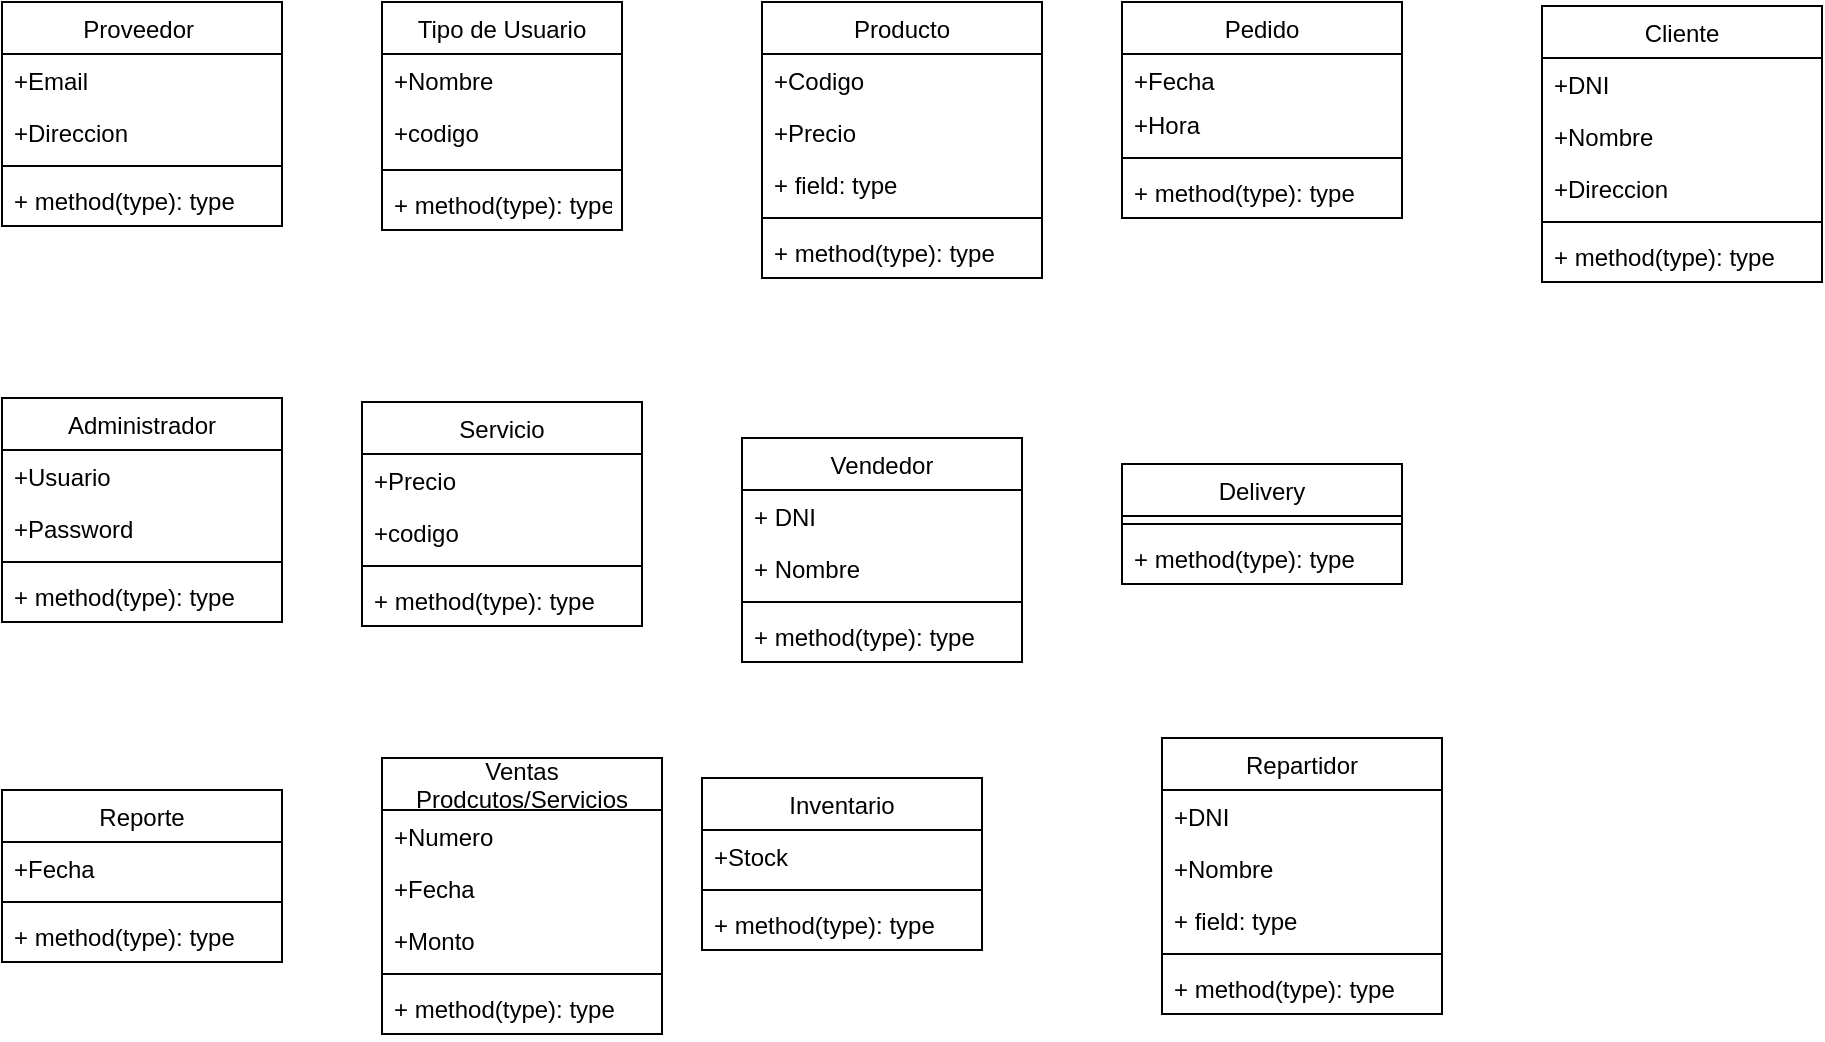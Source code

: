 <mxfile version="13.10.0" type="github">
  <diagram name="Page-1" id="c4acf3e9-155e-7222-9cf6-157b1a14988f">
    <mxGraphModel dx="1108" dy="482" grid="1" gridSize="10" guides="1" tooltips="1" connect="1" arrows="1" fold="1" page="1" pageScale="1" pageWidth="850" pageHeight="1100" background="#ffffff" math="0" shadow="0">
      <root>
        <mxCell id="0" />
        <mxCell id="1" parent="0" />
        <mxCell id="CmUBBxiMSyPNGOipAkzR-56" value="Vendedor" style="swimlane;fontStyle=0;childLayout=stackLayout;horizontal=1;startSize=26;fillColor=none;horizontalStack=0;resizeParent=1;resizeParentMax=0;resizeLast=0;collapsible=1;marginBottom=0;" vertex="1" parent="1">
          <mxGeometry x="400" y="230" width="140" height="112" as="geometry" />
        </mxCell>
        <mxCell id="CmUBBxiMSyPNGOipAkzR-57" value="+ DNI" style="text;strokeColor=none;fillColor=none;align=left;verticalAlign=top;spacingLeft=4;spacingRight=4;overflow=hidden;rotatable=0;points=[[0,0.5],[1,0.5]];portConstraint=eastwest;" vertex="1" parent="CmUBBxiMSyPNGOipAkzR-56">
          <mxGeometry y="26" width="140" height="26" as="geometry" />
        </mxCell>
        <mxCell id="CmUBBxiMSyPNGOipAkzR-58" value="+ Nombre" style="text;strokeColor=none;fillColor=none;align=left;verticalAlign=top;spacingLeft=4;spacingRight=4;overflow=hidden;rotatable=0;points=[[0,0.5],[1,0.5]];portConstraint=eastwest;" vertex="1" parent="CmUBBxiMSyPNGOipAkzR-56">
          <mxGeometry y="52" width="140" height="26" as="geometry" />
        </mxCell>
        <mxCell id="CmUBBxiMSyPNGOipAkzR-113" value="" style="line;strokeWidth=1;fillColor=none;align=left;verticalAlign=middle;spacingTop=-1;spacingLeft=3;spacingRight=3;rotatable=0;labelPosition=right;points=[];portConstraint=eastwest;" vertex="1" parent="CmUBBxiMSyPNGOipAkzR-56">
          <mxGeometry y="78" width="140" height="8" as="geometry" />
        </mxCell>
        <mxCell id="CmUBBxiMSyPNGOipAkzR-137" value="+ method(type): type" style="text;strokeColor=none;fillColor=none;align=left;verticalAlign=top;spacingLeft=4;spacingRight=4;overflow=hidden;rotatable=0;points=[[0,0.5],[1,0.5]];portConstraint=eastwest;" vertex="1" parent="CmUBBxiMSyPNGOipAkzR-56">
          <mxGeometry y="86" width="140" height="26" as="geometry" />
        </mxCell>
        <mxCell id="CmUBBxiMSyPNGOipAkzR-59" value="Reporte" style="swimlane;fontStyle=0;childLayout=stackLayout;horizontal=1;startSize=26;fillColor=none;horizontalStack=0;resizeParent=1;resizeParentMax=0;resizeLast=0;collapsible=1;marginBottom=0;" vertex="1" parent="1">
          <mxGeometry x="30" y="406" width="140" height="86" as="geometry" />
        </mxCell>
        <mxCell id="CmUBBxiMSyPNGOipAkzR-60" value="+Fecha" style="text;strokeColor=none;fillColor=none;align=left;verticalAlign=top;spacingLeft=4;spacingRight=4;overflow=hidden;rotatable=0;points=[[0,0.5],[1,0.5]];portConstraint=eastwest;" vertex="1" parent="CmUBBxiMSyPNGOipAkzR-59">
          <mxGeometry y="26" width="140" height="26" as="geometry" />
        </mxCell>
        <mxCell id="CmUBBxiMSyPNGOipAkzR-120" value="" style="line;strokeWidth=1;fillColor=none;align=left;verticalAlign=middle;spacingTop=-1;spacingLeft=3;spacingRight=3;rotatable=0;labelPosition=right;points=[];portConstraint=eastwest;" vertex="1" parent="CmUBBxiMSyPNGOipAkzR-59">
          <mxGeometry y="52" width="140" height="8" as="geometry" />
        </mxCell>
        <mxCell id="CmUBBxiMSyPNGOipAkzR-140" value="+ method(type): type" style="text;strokeColor=none;fillColor=none;align=left;verticalAlign=top;spacingLeft=4;spacingRight=4;overflow=hidden;rotatable=0;points=[[0,0.5],[1,0.5]];portConstraint=eastwest;" vertex="1" parent="CmUBBxiMSyPNGOipAkzR-59">
          <mxGeometry y="60" width="140" height="26" as="geometry" />
        </mxCell>
        <mxCell id="CmUBBxiMSyPNGOipAkzR-61" value="Inventario" style="swimlane;fontStyle=0;childLayout=stackLayout;horizontal=1;startSize=26;fillColor=none;horizontalStack=0;resizeParent=1;resizeParentMax=0;resizeLast=0;collapsible=1;marginBottom=0;" vertex="1" parent="1">
          <mxGeometry x="380" y="400" width="140" height="86" as="geometry" />
        </mxCell>
        <mxCell id="CmUBBxiMSyPNGOipAkzR-62" value="+Stock" style="text;strokeColor=none;fillColor=none;align=left;verticalAlign=top;spacingLeft=4;spacingRight=4;overflow=hidden;rotatable=0;points=[[0,0.5],[1,0.5]];portConstraint=eastwest;" vertex="1" parent="CmUBBxiMSyPNGOipAkzR-61">
          <mxGeometry y="26" width="140" height="26" as="geometry" />
        </mxCell>
        <mxCell id="CmUBBxiMSyPNGOipAkzR-122" value="" style="line;strokeWidth=1;fillColor=none;align=left;verticalAlign=middle;spacingTop=-1;spacingLeft=3;spacingRight=3;rotatable=0;labelPosition=right;points=[];portConstraint=eastwest;" vertex="1" parent="CmUBBxiMSyPNGOipAkzR-61">
          <mxGeometry y="52" width="140" height="8" as="geometry" />
        </mxCell>
        <mxCell id="CmUBBxiMSyPNGOipAkzR-143" value="+ method(type): type" style="text;strokeColor=none;fillColor=none;align=left;verticalAlign=top;spacingLeft=4;spacingRight=4;overflow=hidden;rotatable=0;points=[[0,0.5],[1,0.5]];portConstraint=eastwest;" vertex="1" parent="CmUBBxiMSyPNGOipAkzR-61">
          <mxGeometry y="60" width="140" height="26" as="geometry" />
        </mxCell>
        <mxCell id="CmUBBxiMSyPNGOipAkzR-63" value="Proveedor " style="swimlane;fontStyle=0;childLayout=stackLayout;horizontal=1;startSize=26;fillColor=none;horizontalStack=0;resizeParent=1;resizeParentMax=0;resizeLast=0;collapsible=1;marginBottom=0;" vertex="1" parent="1">
          <mxGeometry x="30" y="12" width="140" height="112" as="geometry" />
        </mxCell>
        <mxCell id="CmUBBxiMSyPNGOipAkzR-64" value="+Email" style="text;strokeColor=none;fillColor=none;align=left;verticalAlign=top;spacingLeft=4;spacingRight=4;overflow=hidden;rotatable=0;points=[[0,0.5],[1,0.5]];portConstraint=eastwest;" vertex="1" parent="CmUBBxiMSyPNGOipAkzR-63">
          <mxGeometry y="26" width="140" height="26" as="geometry" />
        </mxCell>
        <mxCell id="CmUBBxiMSyPNGOipAkzR-65" value="+Direccion" style="text;strokeColor=none;fillColor=none;align=left;verticalAlign=top;spacingLeft=4;spacingRight=4;overflow=hidden;rotatable=0;points=[[0,0.5],[1,0.5]];portConstraint=eastwest;" vertex="1" parent="CmUBBxiMSyPNGOipAkzR-63">
          <mxGeometry y="52" width="140" height="26" as="geometry" />
        </mxCell>
        <mxCell id="CmUBBxiMSyPNGOipAkzR-111" value="" style="line;strokeWidth=1;fillColor=none;align=left;verticalAlign=middle;spacingTop=-1;spacingLeft=3;spacingRight=3;rotatable=0;labelPosition=right;points=[];portConstraint=eastwest;" vertex="1" parent="CmUBBxiMSyPNGOipAkzR-63">
          <mxGeometry y="78" width="140" height="8" as="geometry" />
        </mxCell>
        <mxCell id="CmUBBxiMSyPNGOipAkzR-135" value="+ method(type): type" style="text;strokeColor=none;fillColor=none;align=left;verticalAlign=top;spacingLeft=4;spacingRight=4;overflow=hidden;rotatable=0;points=[[0,0.5],[1,0.5]];portConstraint=eastwest;" vertex="1" parent="CmUBBxiMSyPNGOipAkzR-63">
          <mxGeometry y="86" width="140" height="26" as="geometry" />
        </mxCell>
        <mxCell id="CmUBBxiMSyPNGOipAkzR-66" value="Administrador" style="swimlane;fontStyle=0;childLayout=stackLayout;horizontal=1;startSize=26;fillColor=none;horizontalStack=0;resizeParent=1;resizeParentMax=0;resizeLast=0;collapsible=1;marginBottom=0;" vertex="1" parent="1">
          <mxGeometry x="30" y="210" width="140" height="112" as="geometry" />
        </mxCell>
        <mxCell id="CmUBBxiMSyPNGOipAkzR-67" value="+Usuario" style="text;strokeColor=none;fillColor=none;align=left;verticalAlign=top;spacingLeft=4;spacingRight=4;overflow=hidden;rotatable=0;points=[[0,0.5],[1,0.5]];portConstraint=eastwest;" vertex="1" parent="CmUBBxiMSyPNGOipAkzR-66">
          <mxGeometry y="26" width="140" height="26" as="geometry" />
        </mxCell>
        <mxCell id="CmUBBxiMSyPNGOipAkzR-68" value="+Password" style="text;strokeColor=none;fillColor=none;align=left;verticalAlign=top;spacingLeft=4;spacingRight=4;overflow=hidden;rotatable=0;points=[[0,0.5],[1,0.5]];portConstraint=eastwest;" vertex="1" parent="CmUBBxiMSyPNGOipAkzR-66">
          <mxGeometry y="52" width="140" height="26" as="geometry" />
        </mxCell>
        <mxCell id="CmUBBxiMSyPNGOipAkzR-115" value="" style="line;strokeWidth=1;fillColor=none;align=left;verticalAlign=middle;spacingTop=-1;spacingLeft=3;spacingRight=3;rotatable=0;labelPosition=right;points=[];portConstraint=eastwest;" vertex="1" parent="CmUBBxiMSyPNGOipAkzR-66">
          <mxGeometry y="78" width="140" height="8" as="geometry" />
        </mxCell>
        <mxCell id="CmUBBxiMSyPNGOipAkzR-141" value="+ method(type): type" style="text;strokeColor=none;fillColor=none;align=left;verticalAlign=top;spacingLeft=4;spacingRight=4;overflow=hidden;rotatable=0;points=[[0,0.5],[1,0.5]];portConstraint=eastwest;" vertex="1" parent="CmUBBxiMSyPNGOipAkzR-66">
          <mxGeometry y="86" width="140" height="26" as="geometry" />
        </mxCell>
        <mxCell id="CmUBBxiMSyPNGOipAkzR-69" value="Servicio" style="swimlane;fontStyle=0;childLayout=stackLayout;horizontal=1;startSize=26;fillColor=none;horizontalStack=0;resizeParent=1;resizeParentMax=0;resizeLast=0;collapsible=1;marginBottom=0;" vertex="1" parent="1">
          <mxGeometry x="210" y="212" width="140" height="112" as="geometry" />
        </mxCell>
        <mxCell id="CmUBBxiMSyPNGOipAkzR-70" value="+Precio" style="text;strokeColor=none;fillColor=none;align=left;verticalAlign=top;spacingLeft=4;spacingRight=4;overflow=hidden;rotatable=0;points=[[0,0.5],[1,0.5]];portConstraint=eastwest;" vertex="1" parent="CmUBBxiMSyPNGOipAkzR-69">
          <mxGeometry y="26" width="140" height="26" as="geometry" />
        </mxCell>
        <mxCell id="CmUBBxiMSyPNGOipAkzR-71" value="+codigo" style="text;strokeColor=none;fillColor=none;align=left;verticalAlign=top;spacingLeft=4;spacingRight=4;overflow=hidden;rotatable=0;points=[[0,0.5],[1,0.5]];portConstraint=eastwest;" vertex="1" parent="CmUBBxiMSyPNGOipAkzR-69">
          <mxGeometry y="52" width="140" height="26" as="geometry" />
        </mxCell>
        <mxCell id="CmUBBxiMSyPNGOipAkzR-114" value="" style="line;strokeWidth=1;fillColor=none;align=left;verticalAlign=middle;spacingTop=-1;spacingLeft=3;spacingRight=3;rotatable=0;labelPosition=right;points=[];portConstraint=eastwest;" vertex="1" parent="CmUBBxiMSyPNGOipAkzR-69">
          <mxGeometry y="78" width="140" height="8" as="geometry" />
        </mxCell>
        <mxCell id="CmUBBxiMSyPNGOipAkzR-136" value="+ method(type): type" style="text;strokeColor=none;fillColor=none;align=left;verticalAlign=top;spacingLeft=4;spacingRight=4;overflow=hidden;rotatable=0;points=[[0,0.5],[1,0.5]];portConstraint=eastwest;" vertex="1" parent="CmUBBxiMSyPNGOipAkzR-69">
          <mxGeometry y="86" width="140" height="26" as="geometry" />
        </mxCell>
        <mxCell id="CmUBBxiMSyPNGOipAkzR-72" value="Producto" style="swimlane;fontStyle=0;childLayout=stackLayout;horizontal=1;startSize=26;fillColor=none;horizontalStack=0;resizeParent=1;resizeParentMax=0;resizeLast=0;collapsible=1;marginBottom=0;" vertex="1" parent="1">
          <mxGeometry x="410" y="12" width="140" height="138" as="geometry" />
        </mxCell>
        <mxCell id="CmUBBxiMSyPNGOipAkzR-73" value="+Codigo" style="text;strokeColor=none;fillColor=none;align=left;verticalAlign=top;spacingLeft=4;spacingRight=4;overflow=hidden;rotatable=0;points=[[0,0.5],[1,0.5]];portConstraint=eastwest;" vertex="1" parent="CmUBBxiMSyPNGOipAkzR-72">
          <mxGeometry y="26" width="140" height="26" as="geometry" />
        </mxCell>
        <mxCell id="CmUBBxiMSyPNGOipAkzR-74" value="+Precio" style="text;strokeColor=none;fillColor=none;align=left;verticalAlign=top;spacingLeft=4;spacingRight=4;overflow=hidden;rotatable=0;points=[[0,0.5],[1,0.5]];portConstraint=eastwest;" vertex="1" parent="CmUBBxiMSyPNGOipAkzR-72">
          <mxGeometry y="52" width="140" height="26" as="geometry" />
        </mxCell>
        <mxCell id="CmUBBxiMSyPNGOipAkzR-75" value="+ field: type" style="text;strokeColor=none;fillColor=none;align=left;verticalAlign=top;spacingLeft=4;spacingRight=4;overflow=hidden;rotatable=0;points=[[0,0.5],[1,0.5]];portConstraint=eastwest;" vertex="1" parent="CmUBBxiMSyPNGOipAkzR-72">
          <mxGeometry y="78" width="140" height="26" as="geometry" />
        </mxCell>
        <mxCell id="CmUBBxiMSyPNGOipAkzR-118" value="" style="line;strokeWidth=1;fillColor=none;align=left;verticalAlign=middle;spacingTop=-1;spacingLeft=3;spacingRight=3;rotatable=0;labelPosition=right;points=[];portConstraint=eastwest;" vertex="1" parent="CmUBBxiMSyPNGOipAkzR-72">
          <mxGeometry y="104" width="140" height="8" as="geometry" />
        </mxCell>
        <mxCell id="CmUBBxiMSyPNGOipAkzR-139" value="+ method(type): type" style="text;strokeColor=none;fillColor=none;align=left;verticalAlign=top;spacingLeft=4;spacingRight=4;overflow=hidden;rotatable=0;points=[[0,0.5],[1,0.5]];portConstraint=eastwest;" vertex="1" parent="CmUBBxiMSyPNGOipAkzR-72">
          <mxGeometry y="112" width="140" height="26" as="geometry" />
        </mxCell>
        <mxCell id="CmUBBxiMSyPNGOipAkzR-76" value="Pedido" style="swimlane;fontStyle=0;childLayout=stackLayout;horizontal=1;startSize=26;fillColor=none;horizontalStack=0;resizeParent=1;resizeParentMax=0;resizeLast=0;collapsible=1;marginBottom=0;" vertex="1" parent="1">
          <mxGeometry x="590" y="12" width="140" height="108" as="geometry" />
        </mxCell>
        <mxCell id="CmUBBxiMSyPNGOipAkzR-77" value="+Fecha" style="text;strokeColor=none;fillColor=none;align=left;verticalAlign=top;spacingLeft=4;spacingRight=4;overflow=hidden;rotatable=0;points=[[0,0.5],[1,0.5]];portConstraint=eastwest;" vertex="1" parent="CmUBBxiMSyPNGOipAkzR-76">
          <mxGeometry y="26" width="140" height="22" as="geometry" />
        </mxCell>
        <mxCell id="CmUBBxiMSyPNGOipAkzR-78" value="+Hora" style="text;strokeColor=none;fillColor=none;align=left;verticalAlign=top;spacingLeft=4;spacingRight=4;overflow=hidden;rotatable=0;points=[[0,0.5],[1,0.5]];portConstraint=eastwest;" vertex="1" parent="CmUBBxiMSyPNGOipAkzR-76">
          <mxGeometry y="48" width="140" height="26" as="geometry" />
        </mxCell>
        <mxCell id="CmUBBxiMSyPNGOipAkzR-117" value="" style="line;strokeWidth=1;fillColor=none;align=left;verticalAlign=middle;spacingTop=-1;spacingLeft=3;spacingRight=3;rotatable=0;labelPosition=right;points=[];portConstraint=eastwest;" vertex="1" parent="CmUBBxiMSyPNGOipAkzR-76">
          <mxGeometry y="74" width="140" height="8" as="geometry" />
        </mxCell>
        <mxCell id="CmUBBxiMSyPNGOipAkzR-133" value="+ method(type): type" style="text;strokeColor=none;fillColor=none;align=left;verticalAlign=top;spacingLeft=4;spacingRight=4;overflow=hidden;rotatable=0;points=[[0,0.5],[1,0.5]];portConstraint=eastwest;" vertex="1" parent="CmUBBxiMSyPNGOipAkzR-76">
          <mxGeometry y="82" width="140" height="26" as="geometry" />
        </mxCell>
        <mxCell id="CmUBBxiMSyPNGOipAkzR-79" value="Cliente" style="swimlane;fontStyle=0;childLayout=stackLayout;horizontal=1;startSize=26;fillColor=none;horizontalStack=0;resizeParent=1;resizeParentMax=0;resizeLast=0;collapsible=1;marginBottom=0;" vertex="1" parent="1">
          <mxGeometry x="800" y="14" width="140" height="138" as="geometry" />
        </mxCell>
        <mxCell id="CmUBBxiMSyPNGOipAkzR-80" value="+DNI" style="text;strokeColor=none;fillColor=none;align=left;verticalAlign=top;spacingLeft=4;spacingRight=4;overflow=hidden;rotatable=0;points=[[0,0.5],[1,0.5]];portConstraint=eastwest;" vertex="1" parent="CmUBBxiMSyPNGOipAkzR-79">
          <mxGeometry y="26" width="140" height="26" as="geometry" />
        </mxCell>
        <mxCell id="CmUBBxiMSyPNGOipAkzR-81" value="+Nombre" style="text;strokeColor=none;fillColor=none;align=left;verticalAlign=top;spacingLeft=4;spacingRight=4;overflow=hidden;rotatable=0;points=[[0,0.5],[1,0.5]];portConstraint=eastwest;" vertex="1" parent="CmUBBxiMSyPNGOipAkzR-79">
          <mxGeometry y="52" width="140" height="26" as="geometry" />
        </mxCell>
        <mxCell id="CmUBBxiMSyPNGOipAkzR-82" value="+Direccion" style="text;strokeColor=none;fillColor=none;align=left;verticalAlign=top;spacingLeft=4;spacingRight=4;overflow=hidden;rotatable=0;points=[[0,0.5],[1,0.5]];portConstraint=eastwest;" vertex="1" parent="CmUBBxiMSyPNGOipAkzR-79">
          <mxGeometry y="78" width="140" height="26" as="geometry" />
        </mxCell>
        <mxCell id="CmUBBxiMSyPNGOipAkzR-116" value="" style="line;strokeWidth=1;fillColor=none;align=left;verticalAlign=middle;spacingTop=-1;spacingLeft=3;spacingRight=3;rotatable=0;labelPosition=right;points=[];portConstraint=eastwest;" vertex="1" parent="CmUBBxiMSyPNGOipAkzR-79">
          <mxGeometry y="104" width="140" height="8" as="geometry" />
        </mxCell>
        <mxCell id="CmUBBxiMSyPNGOipAkzR-132" value="+ method(type): type" style="text;strokeColor=none;fillColor=none;align=left;verticalAlign=top;spacingLeft=4;spacingRight=4;overflow=hidden;rotatable=0;points=[[0,0.5],[1,0.5]];portConstraint=eastwest;" vertex="1" parent="CmUBBxiMSyPNGOipAkzR-79">
          <mxGeometry y="112" width="140" height="26" as="geometry" />
        </mxCell>
        <mxCell id="CmUBBxiMSyPNGOipAkzR-83" value="Delivery" style="swimlane;fontStyle=0;childLayout=stackLayout;horizontal=1;startSize=26;fillColor=none;horizontalStack=0;resizeParent=1;resizeParentMax=0;resizeLast=0;collapsible=1;marginBottom=0;" vertex="1" parent="1">
          <mxGeometry x="590" y="243" width="140" height="60" as="geometry" />
        </mxCell>
        <mxCell id="CmUBBxiMSyPNGOipAkzR-112" value="" style="line;strokeWidth=1;fillColor=none;align=left;verticalAlign=middle;spacingTop=-1;spacingLeft=3;spacingRight=3;rotatable=0;labelPosition=right;points=[];portConstraint=eastwest;" vertex="1" parent="CmUBBxiMSyPNGOipAkzR-83">
          <mxGeometry y="26" width="140" height="8" as="geometry" />
        </mxCell>
        <mxCell id="CmUBBxiMSyPNGOipAkzR-138" value="+ method(type): type" style="text;strokeColor=none;fillColor=none;align=left;verticalAlign=top;spacingLeft=4;spacingRight=4;overflow=hidden;rotatable=0;points=[[0,0.5],[1,0.5]];portConstraint=eastwest;" vertex="1" parent="CmUBBxiMSyPNGOipAkzR-83">
          <mxGeometry y="34" width="140" height="26" as="geometry" />
        </mxCell>
        <mxCell id="CmUBBxiMSyPNGOipAkzR-84" value="Repartidor" style="swimlane;fontStyle=0;childLayout=stackLayout;horizontal=1;startSize=26;fillColor=none;horizontalStack=0;resizeParent=1;resizeParentMax=0;resizeLast=0;collapsible=1;marginBottom=0;" vertex="1" parent="1">
          <mxGeometry x="610" y="380" width="140" height="138" as="geometry" />
        </mxCell>
        <mxCell id="CmUBBxiMSyPNGOipAkzR-85" value="+DNI" style="text;strokeColor=none;fillColor=none;align=left;verticalAlign=top;spacingLeft=4;spacingRight=4;overflow=hidden;rotatable=0;points=[[0,0.5],[1,0.5]];portConstraint=eastwest;" vertex="1" parent="CmUBBxiMSyPNGOipAkzR-84">
          <mxGeometry y="26" width="140" height="26" as="geometry" />
        </mxCell>
        <mxCell id="CmUBBxiMSyPNGOipAkzR-86" value="+Nombre" style="text;strokeColor=none;fillColor=none;align=left;verticalAlign=top;spacingLeft=4;spacingRight=4;overflow=hidden;rotatable=0;points=[[0,0.5],[1,0.5]];portConstraint=eastwest;" vertex="1" parent="CmUBBxiMSyPNGOipAkzR-84">
          <mxGeometry y="52" width="140" height="26" as="geometry" />
        </mxCell>
        <mxCell id="CmUBBxiMSyPNGOipAkzR-87" value="+ field: type" style="text;strokeColor=none;fillColor=none;align=left;verticalAlign=top;spacingLeft=4;spacingRight=4;overflow=hidden;rotatable=0;points=[[0,0.5],[1,0.5]];portConstraint=eastwest;" vertex="1" parent="CmUBBxiMSyPNGOipAkzR-84">
          <mxGeometry y="78" width="140" height="26" as="geometry" />
        </mxCell>
        <mxCell id="CmUBBxiMSyPNGOipAkzR-123" value="" style="line;strokeWidth=1;fillColor=none;align=left;verticalAlign=middle;spacingTop=-1;spacingLeft=3;spacingRight=3;rotatable=0;labelPosition=right;points=[];portConstraint=eastwest;" vertex="1" parent="CmUBBxiMSyPNGOipAkzR-84">
          <mxGeometry y="104" width="140" height="8" as="geometry" />
        </mxCell>
        <mxCell id="CmUBBxiMSyPNGOipAkzR-144" value="+ method(type): type" style="text;strokeColor=none;fillColor=none;align=left;verticalAlign=top;spacingLeft=4;spacingRight=4;overflow=hidden;rotatable=0;points=[[0,0.5],[1,0.5]];portConstraint=eastwest;" vertex="1" parent="CmUBBxiMSyPNGOipAkzR-84">
          <mxGeometry y="112" width="140" height="26" as="geometry" />
        </mxCell>
        <mxCell id="CmUBBxiMSyPNGOipAkzR-88" value="Tipo de Usuario" style="swimlane;fontStyle=0;childLayout=stackLayout;horizontal=1;startSize=26;fillColor=none;horizontalStack=0;resizeParent=1;resizeParentMax=0;resizeLast=0;collapsible=1;marginBottom=0;" vertex="1" parent="1">
          <mxGeometry x="220" y="12" width="120" height="114" as="geometry" />
        </mxCell>
        <mxCell id="CmUBBxiMSyPNGOipAkzR-89" value="+Nombre" style="text;strokeColor=none;fillColor=none;align=left;verticalAlign=top;spacingLeft=4;spacingRight=4;overflow=hidden;rotatable=0;points=[[0,0.5],[1,0.5]];portConstraint=eastwest;" vertex="1" parent="CmUBBxiMSyPNGOipAkzR-88">
          <mxGeometry y="26" width="120" height="26" as="geometry" />
        </mxCell>
        <mxCell id="CmUBBxiMSyPNGOipAkzR-90" value="+codigo" style="text;strokeColor=none;fillColor=none;align=left;verticalAlign=top;spacingLeft=4;spacingRight=4;overflow=hidden;rotatable=0;points=[[0,0.5],[1,0.5]];portConstraint=eastwest;" vertex="1" parent="CmUBBxiMSyPNGOipAkzR-88">
          <mxGeometry y="52" width="120" height="28" as="geometry" />
        </mxCell>
        <mxCell id="CmUBBxiMSyPNGOipAkzR-119" value="" style="line;strokeWidth=1;fillColor=none;align=left;verticalAlign=middle;spacingTop=-1;spacingLeft=3;spacingRight=3;rotatable=0;labelPosition=right;points=[];portConstraint=eastwest;" vertex="1" parent="CmUBBxiMSyPNGOipAkzR-88">
          <mxGeometry y="80" width="120" height="8" as="geometry" />
        </mxCell>
        <mxCell id="CmUBBxiMSyPNGOipAkzR-134" value="+ method(type): type" style="text;strokeColor=none;fillColor=none;align=left;verticalAlign=top;spacingLeft=4;spacingRight=4;overflow=hidden;rotatable=0;points=[[0,0.5],[1,0.5]];portConstraint=eastwest;" vertex="1" parent="CmUBBxiMSyPNGOipAkzR-88">
          <mxGeometry y="88" width="120" height="26" as="geometry" />
        </mxCell>
        <mxCell id="CmUBBxiMSyPNGOipAkzR-106" value="Ventas&#xa;Prodcutos/Servicios" style="swimlane;fontStyle=0;childLayout=stackLayout;horizontal=1;startSize=26;fillColor=none;horizontalStack=0;resizeParent=1;resizeParentMax=0;resizeLast=0;collapsible=1;marginBottom=0;" vertex="1" parent="1">
          <mxGeometry x="220" y="390" width="140" height="138" as="geometry" />
        </mxCell>
        <mxCell id="CmUBBxiMSyPNGOipAkzR-107" value="+Numero" style="text;strokeColor=none;fillColor=none;align=left;verticalAlign=top;spacingLeft=4;spacingRight=4;overflow=hidden;rotatable=0;points=[[0,0.5],[1,0.5]];portConstraint=eastwest;" vertex="1" parent="CmUBBxiMSyPNGOipAkzR-106">
          <mxGeometry y="26" width="140" height="26" as="geometry" />
        </mxCell>
        <mxCell id="CmUBBxiMSyPNGOipAkzR-108" value="+Fecha" style="text;strokeColor=none;fillColor=none;align=left;verticalAlign=top;spacingLeft=4;spacingRight=4;overflow=hidden;rotatable=0;points=[[0,0.5],[1,0.5]];portConstraint=eastwest;" vertex="1" parent="CmUBBxiMSyPNGOipAkzR-106">
          <mxGeometry y="52" width="140" height="26" as="geometry" />
        </mxCell>
        <mxCell id="CmUBBxiMSyPNGOipAkzR-109" value="+Monto" style="text;strokeColor=none;fillColor=none;align=left;verticalAlign=top;spacingLeft=4;spacingRight=4;overflow=hidden;rotatable=0;points=[[0,0.5],[1,0.5]];portConstraint=eastwest;" vertex="1" parent="CmUBBxiMSyPNGOipAkzR-106">
          <mxGeometry y="78" width="140" height="26" as="geometry" />
        </mxCell>
        <mxCell id="CmUBBxiMSyPNGOipAkzR-121" value="" style="line;strokeWidth=1;fillColor=none;align=left;verticalAlign=middle;spacingTop=-1;spacingLeft=3;spacingRight=3;rotatable=0;labelPosition=right;points=[];portConstraint=eastwest;" vertex="1" parent="CmUBBxiMSyPNGOipAkzR-106">
          <mxGeometry y="104" width="140" height="8" as="geometry" />
        </mxCell>
        <mxCell id="CmUBBxiMSyPNGOipAkzR-142" value="+ method(type): type" style="text;strokeColor=none;fillColor=none;align=left;verticalAlign=top;spacingLeft=4;spacingRight=4;overflow=hidden;rotatable=0;points=[[0,0.5],[1,0.5]];portConstraint=eastwest;" vertex="1" parent="CmUBBxiMSyPNGOipAkzR-106">
          <mxGeometry y="112" width="140" height="26" as="geometry" />
        </mxCell>
      </root>
    </mxGraphModel>
  </diagram>
</mxfile>
